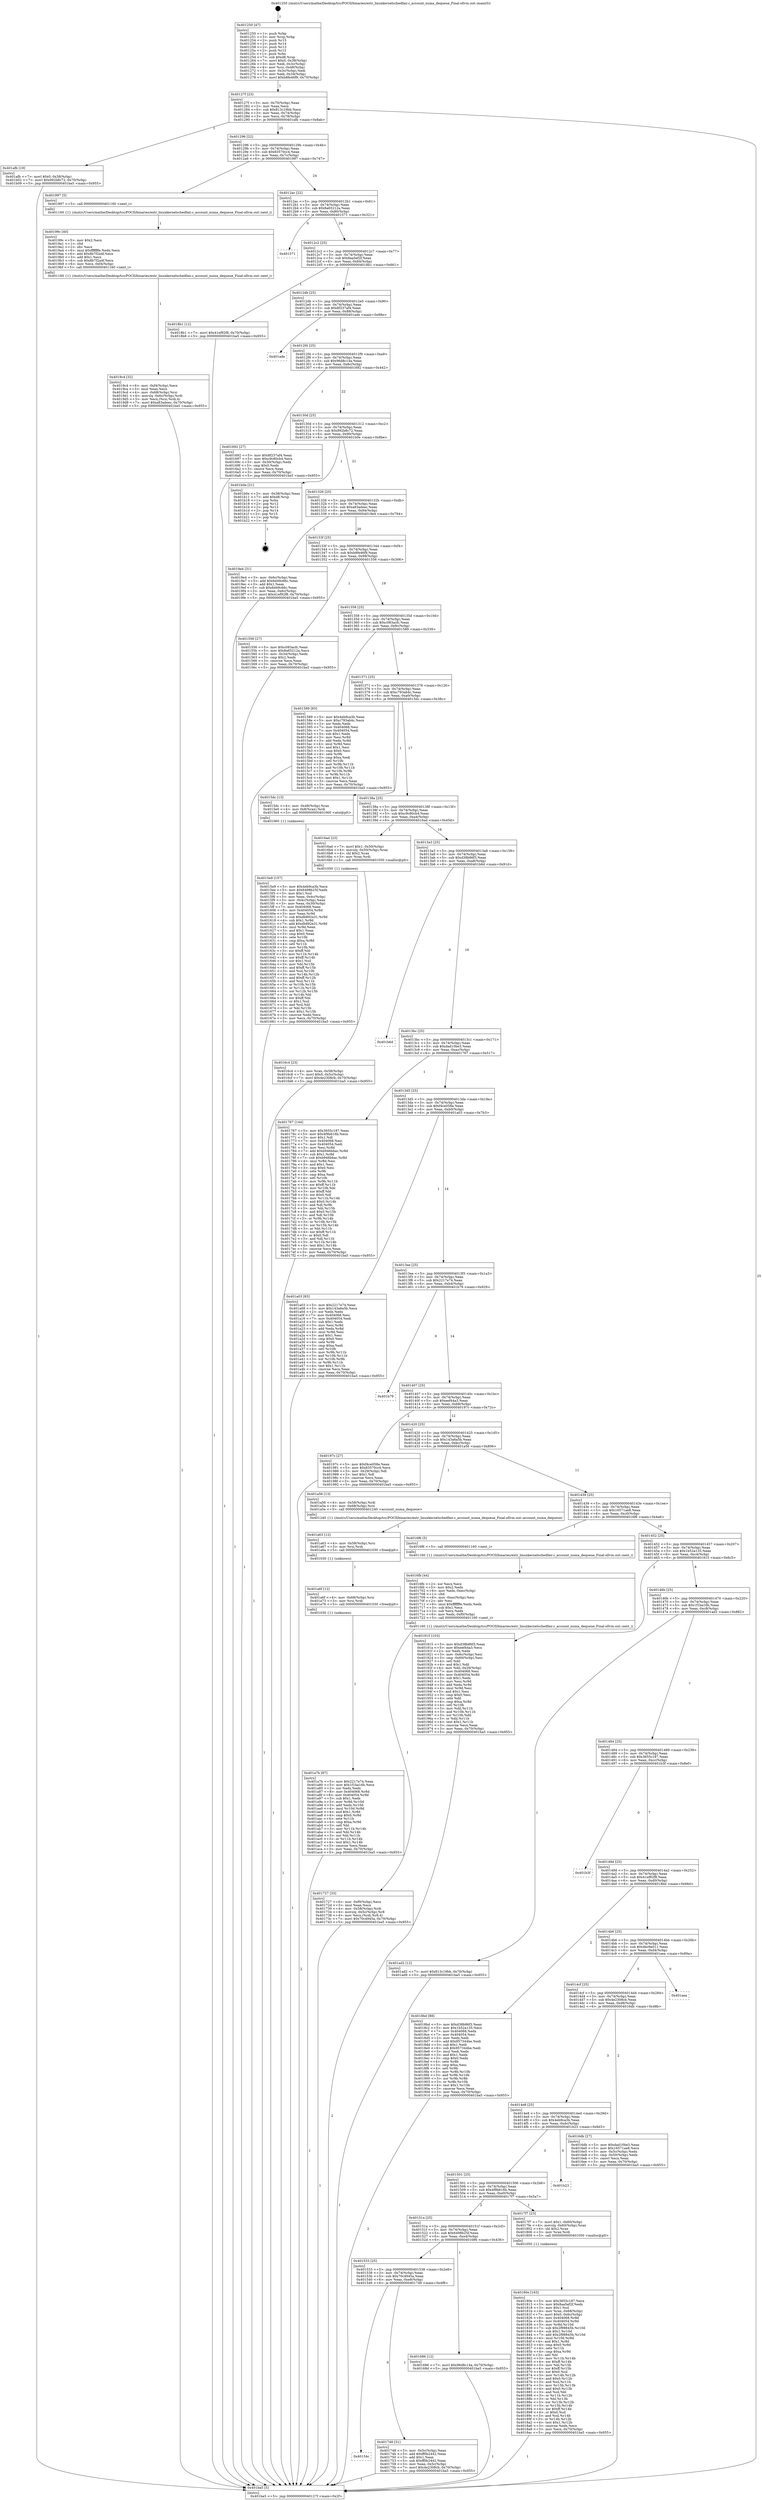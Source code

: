 digraph "0x401250" {
  label = "0x401250 (/mnt/c/Users/mathe/Desktop/tcc/POCII/binaries/extr_linuxkernelschedfair.c_account_numa_dequeue_Final-ollvm.out::main(0))"
  labelloc = "t"
  node[shape=record]

  Entry [label="",width=0.3,height=0.3,shape=circle,fillcolor=black,style=filled]
  "0x40127f" [label="{
     0x40127f [23]\l
     | [instrs]\l
     &nbsp;&nbsp;0x40127f \<+3\>: mov -0x70(%rbp),%eax\l
     &nbsp;&nbsp;0x401282 \<+2\>: mov %eax,%ecx\l
     &nbsp;&nbsp;0x401284 \<+6\>: sub $0x813c19bb,%ecx\l
     &nbsp;&nbsp;0x40128a \<+3\>: mov %eax,-0x74(%rbp)\l
     &nbsp;&nbsp;0x40128d \<+3\>: mov %ecx,-0x78(%rbp)\l
     &nbsp;&nbsp;0x401290 \<+6\>: je 0000000000401afb \<main+0x8ab\>\l
  }"]
  "0x401afb" [label="{
     0x401afb [19]\l
     | [instrs]\l
     &nbsp;&nbsp;0x401afb \<+7\>: movl $0x0,-0x38(%rbp)\l
     &nbsp;&nbsp;0x401b02 \<+7\>: movl $0x992b8c72,-0x70(%rbp)\l
     &nbsp;&nbsp;0x401b09 \<+5\>: jmp 0000000000401ba5 \<main+0x955\>\l
  }"]
  "0x401296" [label="{
     0x401296 [22]\l
     | [instrs]\l
     &nbsp;&nbsp;0x401296 \<+5\>: jmp 000000000040129b \<main+0x4b\>\l
     &nbsp;&nbsp;0x40129b \<+3\>: mov -0x74(%rbp),%eax\l
     &nbsp;&nbsp;0x40129e \<+5\>: sub $0x83570cc4,%eax\l
     &nbsp;&nbsp;0x4012a3 \<+3\>: mov %eax,-0x7c(%rbp)\l
     &nbsp;&nbsp;0x4012a6 \<+6\>: je 0000000000401997 \<main+0x747\>\l
  }"]
  Exit [label="",width=0.3,height=0.3,shape=circle,fillcolor=black,style=filled,peripheries=2]
  "0x401997" [label="{
     0x401997 [5]\l
     | [instrs]\l
     &nbsp;&nbsp;0x401997 \<+5\>: call 0000000000401160 \<next_i\>\l
     | [calls]\l
     &nbsp;&nbsp;0x401160 \{1\} (/mnt/c/Users/mathe/Desktop/tcc/POCII/binaries/extr_linuxkernelschedfair.c_account_numa_dequeue_Final-ollvm.out::next_i)\l
  }"]
  "0x4012ac" [label="{
     0x4012ac [22]\l
     | [instrs]\l
     &nbsp;&nbsp;0x4012ac \<+5\>: jmp 00000000004012b1 \<main+0x61\>\l
     &nbsp;&nbsp;0x4012b1 \<+3\>: mov -0x74(%rbp),%eax\l
     &nbsp;&nbsp;0x4012b4 \<+5\>: sub $0x8a65212a,%eax\l
     &nbsp;&nbsp;0x4012b9 \<+3\>: mov %eax,-0x80(%rbp)\l
     &nbsp;&nbsp;0x4012bc \<+6\>: je 0000000000401571 \<main+0x321\>\l
  }"]
  "0x401a7b" [label="{
     0x401a7b [87]\l
     | [instrs]\l
     &nbsp;&nbsp;0x401a7b \<+5\>: mov $0x2217e74,%eax\l
     &nbsp;&nbsp;0x401a80 \<+5\>: mov $0x1f1ba16b,%ecx\l
     &nbsp;&nbsp;0x401a85 \<+2\>: xor %edx,%edx\l
     &nbsp;&nbsp;0x401a87 \<+8\>: mov 0x404068,%r8d\l
     &nbsp;&nbsp;0x401a8f \<+8\>: mov 0x404054,%r9d\l
     &nbsp;&nbsp;0x401a97 \<+3\>: sub $0x1,%edx\l
     &nbsp;&nbsp;0x401a9a \<+3\>: mov %r8d,%r10d\l
     &nbsp;&nbsp;0x401a9d \<+3\>: add %edx,%r10d\l
     &nbsp;&nbsp;0x401aa0 \<+4\>: imul %r10d,%r8d\l
     &nbsp;&nbsp;0x401aa4 \<+4\>: and $0x1,%r8d\l
     &nbsp;&nbsp;0x401aa8 \<+4\>: cmp $0x0,%r8d\l
     &nbsp;&nbsp;0x401aac \<+4\>: sete %r11b\l
     &nbsp;&nbsp;0x401ab0 \<+4\>: cmp $0xa,%r9d\l
     &nbsp;&nbsp;0x401ab4 \<+3\>: setl %bl\l
     &nbsp;&nbsp;0x401ab7 \<+3\>: mov %r11b,%r14b\l
     &nbsp;&nbsp;0x401aba \<+3\>: and %bl,%r14b\l
     &nbsp;&nbsp;0x401abd \<+3\>: xor %bl,%r11b\l
     &nbsp;&nbsp;0x401ac0 \<+3\>: or %r11b,%r14b\l
     &nbsp;&nbsp;0x401ac3 \<+4\>: test $0x1,%r14b\l
     &nbsp;&nbsp;0x401ac7 \<+3\>: cmovne %ecx,%eax\l
     &nbsp;&nbsp;0x401aca \<+3\>: mov %eax,-0x70(%rbp)\l
     &nbsp;&nbsp;0x401acd \<+5\>: jmp 0000000000401ba5 \<main+0x955\>\l
  }"]
  "0x401571" [label="{
     0x401571\l
  }", style=dashed]
  "0x4012c2" [label="{
     0x4012c2 [25]\l
     | [instrs]\l
     &nbsp;&nbsp;0x4012c2 \<+5\>: jmp 00000000004012c7 \<main+0x77\>\l
     &nbsp;&nbsp;0x4012c7 \<+3\>: mov -0x74(%rbp),%eax\l
     &nbsp;&nbsp;0x4012ca \<+5\>: sub $0x8aa5ef2f,%eax\l
     &nbsp;&nbsp;0x4012cf \<+6\>: mov %eax,-0x84(%rbp)\l
     &nbsp;&nbsp;0x4012d5 \<+6\>: je 00000000004018b1 \<main+0x661\>\l
  }"]
  "0x401a6f" [label="{
     0x401a6f [12]\l
     | [instrs]\l
     &nbsp;&nbsp;0x401a6f \<+4\>: mov -0x68(%rbp),%rsi\l
     &nbsp;&nbsp;0x401a73 \<+3\>: mov %rsi,%rdi\l
     &nbsp;&nbsp;0x401a76 \<+5\>: call 0000000000401030 \<free@plt\>\l
     | [calls]\l
     &nbsp;&nbsp;0x401030 \{1\} (unknown)\l
  }"]
  "0x4018b1" [label="{
     0x4018b1 [12]\l
     | [instrs]\l
     &nbsp;&nbsp;0x4018b1 \<+7\>: movl $0x41ef92f8,-0x70(%rbp)\l
     &nbsp;&nbsp;0x4018b8 \<+5\>: jmp 0000000000401ba5 \<main+0x955\>\l
  }"]
  "0x4012db" [label="{
     0x4012db [25]\l
     | [instrs]\l
     &nbsp;&nbsp;0x4012db \<+5\>: jmp 00000000004012e0 \<main+0x90\>\l
     &nbsp;&nbsp;0x4012e0 \<+3\>: mov -0x74(%rbp),%eax\l
     &nbsp;&nbsp;0x4012e3 \<+5\>: sub $0x8f237af4,%eax\l
     &nbsp;&nbsp;0x4012e8 \<+6\>: mov %eax,-0x88(%rbp)\l
     &nbsp;&nbsp;0x4012ee \<+6\>: je 0000000000401ade \<main+0x88e\>\l
  }"]
  "0x401a63" [label="{
     0x401a63 [12]\l
     | [instrs]\l
     &nbsp;&nbsp;0x401a63 \<+4\>: mov -0x58(%rbp),%rsi\l
     &nbsp;&nbsp;0x401a67 \<+3\>: mov %rsi,%rdi\l
     &nbsp;&nbsp;0x401a6a \<+5\>: call 0000000000401030 \<free@plt\>\l
     | [calls]\l
     &nbsp;&nbsp;0x401030 \{1\} (unknown)\l
  }"]
  "0x401ade" [label="{
     0x401ade\l
  }", style=dashed]
  "0x4012f4" [label="{
     0x4012f4 [25]\l
     | [instrs]\l
     &nbsp;&nbsp;0x4012f4 \<+5\>: jmp 00000000004012f9 \<main+0xa9\>\l
     &nbsp;&nbsp;0x4012f9 \<+3\>: mov -0x74(%rbp),%eax\l
     &nbsp;&nbsp;0x4012fc \<+5\>: sub $0x96d8c14a,%eax\l
     &nbsp;&nbsp;0x401301 \<+6\>: mov %eax,-0x8c(%rbp)\l
     &nbsp;&nbsp;0x401307 \<+6\>: je 0000000000401692 \<main+0x442\>\l
  }"]
  "0x4019c4" [label="{
     0x4019c4 [32]\l
     | [instrs]\l
     &nbsp;&nbsp;0x4019c4 \<+6\>: mov -0xf4(%rbp),%ecx\l
     &nbsp;&nbsp;0x4019ca \<+3\>: imul %eax,%ecx\l
     &nbsp;&nbsp;0x4019cd \<+4\>: mov -0x68(%rbp),%rsi\l
     &nbsp;&nbsp;0x4019d1 \<+4\>: movslq -0x6c(%rbp),%rdi\l
     &nbsp;&nbsp;0x4019d5 \<+3\>: mov %ecx,(%rsi,%rdi,4)\l
     &nbsp;&nbsp;0x4019d8 \<+7\>: movl $0xa83adeec,-0x70(%rbp)\l
     &nbsp;&nbsp;0x4019df \<+5\>: jmp 0000000000401ba5 \<main+0x955\>\l
  }"]
  "0x401692" [label="{
     0x401692 [27]\l
     | [instrs]\l
     &nbsp;&nbsp;0x401692 \<+5\>: mov $0x8f237af4,%eax\l
     &nbsp;&nbsp;0x401697 \<+5\>: mov $0xc9c80cb4,%ecx\l
     &nbsp;&nbsp;0x40169c \<+3\>: mov -0x30(%rbp),%edx\l
     &nbsp;&nbsp;0x40169f \<+3\>: cmp $0x0,%edx\l
     &nbsp;&nbsp;0x4016a2 \<+3\>: cmove %ecx,%eax\l
     &nbsp;&nbsp;0x4016a5 \<+3\>: mov %eax,-0x70(%rbp)\l
     &nbsp;&nbsp;0x4016a8 \<+5\>: jmp 0000000000401ba5 \<main+0x955\>\l
  }"]
  "0x40130d" [label="{
     0x40130d [25]\l
     | [instrs]\l
     &nbsp;&nbsp;0x40130d \<+5\>: jmp 0000000000401312 \<main+0xc2\>\l
     &nbsp;&nbsp;0x401312 \<+3\>: mov -0x74(%rbp),%eax\l
     &nbsp;&nbsp;0x401315 \<+5\>: sub $0x992b8c72,%eax\l
     &nbsp;&nbsp;0x40131a \<+6\>: mov %eax,-0x90(%rbp)\l
     &nbsp;&nbsp;0x401320 \<+6\>: je 0000000000401b0e \<main+0x8be\>\l
  }"]
  "0x40199c" [label="{
     0x40199c [40]\l
     | [instrs]\l
     &nbsp;&nbsp;0x40199c \<+5\>: mov $0x2,%ecx\l
     &nbsp;&nbsp;0x4019a1 \<+1\>: cltd\l
     &nbsp;&nbsp;0x4019a2 \<+2\>: idiv %ecx\l
     &nbsp;&nbsp;0x4019a4 \<+6\>: imul $0xfffffffe,%edx,%ecx\l
     &nbsp;&nbsp;0x4019aa \<+6\>: add $0x8b7f2a4f,%ecx\l
     &nbsp;&nbsp;0x4019b0 \<+3\>: add $0x1,%ecx\l
     &nbsp;&nbsp;0x4019b3 \<+6\>: sub $0x8b7f2a4f,%ecx\l
     &nbsp;&nbsp;0x4019b9 \<+6\>: mov %ecx,-0xf4(%rbp)\l
     &nbsp;&nbsp;0x4019bf \<+5\>: call 0000000000401160 \<next_i\>\l
     | [calls]\l
     &nbsp;&nbsp;0x401160 \{1\} (/mnt/c/Users/mathe/Desktop/tcc/POCII/binaries/extr_linuxkernelschedfair.c_account_numa_dequeue_Final-ollvm.out::next_i)\l
  }"]
  "0x401b0e" [label="{
     0x401b0e [21]\l
     | [instrs]\l
     &nbsp;&nbsp;0x401b0e \<+3\>: mov -0x38(%rbp),%eax\l
     &nbsp;&nbsp;0x401b11 \<+7\>: add $0xd8,%rsp\l
     &nbsp;&nbsp;0x401b18 \<+1\>: pop %rbx\l
     &nbsp;&nbsp;0x401b19 \<+2\>: pop %r12\l
     &nbsp;&nbsp;0x401b1b \<+2\>: pop %r13\l
     &nbsp;&nbsp;0x401b1d \<+2\>: pop %r14\l
     &nbsp;&nbsp;0x401b1f \<+2\>: pop %r15\l
     &nbsp;&nbsp;0x401b21 \<+1\>: pop %rbp\l
     &nbsp;&nbsp;0x401b22 \<+1\>: ret\l
  }"]
  "0x401326" [label="{
     0x401326 [25]\l
     | [instrs]\l
     &nbsp;&nbsp;0x401326 \<+5\>: jmp 000000000040132b \<main+0xdb\>\l
     &nbsp;&nbsp;0x40132b \<+3\>: mov -0x74(%rbp),%eax\l
     &nbsp;&nbsp;0x40132e \<+5\>: sub $0xa83adeec,%eax\l
     &nbsp;&nbsp;0x401333 \<+6\>: mov %eax,-0x94(%rbp)\l
     &nbsp;&nbsp;0x401339 \<+6\>: je 00000000004019e4 \<main+0x794\>\l
  }"]
  "0x40180e" [label="{
     0x40180e [163]\l
     | [instrs]\l
     &nbsp;&nbsp;0x40180e \<+5\>: mov $0x3655c187,%ecx\l
     &nbsp;&nbsp;0x401813 \<+5\>: mov $0x8aa5ef2f,%edx\l
     &nbsp;&nbsp;0x401818 \<+3\>: mov $0x1,%sil\l
     &nbsp;&nbsp;0x40181b \<+4\>: mov %rax,-0x68(%rbp)\l
     &nbsp;&nbsp;0x40181f \<+7\>: movl $0x0,-0x6c(%rbp)\l
     &nbsp;&nbsp;0x401826 \<+8\>: mov 0x404068,%r8d\l
     &nbsp;&nbsp;0x40182e \<+8\>: mov 0x404054,%r9d\l
     &nbsp;&nbsp;0x401836 \<+3\>: mov %r8d,%r10d\l
     &nbsp;&nbsp;0x401839 \<+7\>: sub $0x2f98845b,%r10d\l
     &nbsp;&nbsp;0x401840 \<+4\>: sub $0x1,%r10d\l
     &nbsp;&nbsp;0x401844 \<+7\>: add $0x2f98845b,%r10d\l
     &nbsp;&nbsp;0x40184b \<+4\>: imul %r10d,%r8d\l
     &nbsp;&nbsp;0x40184f \<+4\>: and $0x1,%r8d\l
     &nbsp;&nbsp;0x401853 \<+4\>: cmp $0x0,%r8d\l
     &nbsp;&nbsp;0x401857 \<+4\>: sete %r11b\l
     &nbsp;&nbsp;0x40185b \<+4\>: cmp $0xa,%r9d\l
     &nbsp;&nbsp;0x40185f \<+3\>: setl %bl\l
     &nbsp;&nbsp;0x401862 \<+3\>: mov %r11b,%r14b\l
     &nbsp;&nbsp;0x401865 \<+4\>: xor $0xff,%r14b\l
     &nbsp;&nbsp;0x401869 \<+3\>: mov %bl,%r15b\l
     &nbsp;&nbsp;0x40186c \<+4\>: xor $0xff,%r15b\l
     &nbsp;&nbsp;0x401870 \<+4\>: xor $0x0,%sil\l
     &nbsp;&nbsp;0x401874 \<+3\>: mov %r14b,%r12b\l
     &nbsp;&nbsp;0x401877 \<+4\>: and $0x0,%r12b\l
     &nbsp;&nbsp;0x40187b \<+3\>: and %sil,%r11b\l
     &nbsp;&nbsp;0x40187e \<+3\>: mov %r15b,%r13b\l
     &nbsp;&nbsp;0x401881 \<+4\>: and $0x0,%r13b\l
     &nbsp;&nbsp;0x401885 \<+3\>: and %sil,%bl\l
     &nbsp;&nbsp;0x401888 \<+3\>: or %r11b,%r12b\l
     &nbsp;&nbsp;0x40188b \<+3\>: or %bl,%r13b\l
     &nbsp;&nbsp;0x40188e \<+3\>: xor %r13b,%r12b\l
     &nbsp;&nbsp;0x401891 \<+3\>: or %r15b,%r14b\l
     &nbsp;&nbsp;0x401894 \<+4\>: xor $0xff,%r14b\l
     &nbsp;&nbsp;0x401898 \<+4\>: or $0x0,%sil\l
     &nbsp;&nbsp;0x40189c \<+3\>: and %sil,%r14b\l
     &nbsp;&nbsp;0x40189f \<+3\>: or %r14b,%r12b\l
     &nbsp;&nbsp;0x4018a2 \<+4\>: test $0x1,%r12b\l
     &nbsp;&nbsp;0x4018a6 \<+3\>: cmovne %edx,%ecx\l
     &nbsp;&nbsp;0x4018a9 \<+3\>: mov %ecx,-0x70(%rbp)\l
     &nbsp;&nbsp;0x4018ac \<+5\>: jmp 0000000000401ba5 \<main+0x955\>\l
  }"]
  "0x4019e4" [label="{
     0x4019e4 [31]\l
     | [instrs]\l
     &nbsp;&nbsp;0x4019e4 \<+3\>: mov -0x6c(%rbp),%eax\l
     &nbsp;&nbsp;0x4019e7 \<+5\>: add $0x6d49c66c,%eax\l
     &nbsp;&nbsp;0x4019ec \<+3\>: add $0x1,%eax\l
     &nbsp;&nbsp;0x4019ef \<+5\>: sub $0x6d49c66c,%eax\l
     &nbsp;&nbsp;0x4019f4 \<+3\>: mov %eax,-0x6c(%rbp)\l
     &nbsp;&nbsp;0x4019f7 \<+7\>: movl $0x41ef92f8,-0x70(%rbp)\l
     &nbsp;&nbsp;0x4019fe \<+5\>: jmp 0000000000401ba5 \<main+0x955\>\l
  }"]
  "0x40133f" [label="{
     0x40133f [25]\l
     | [instrs]\l
     &nbsp;&nbsp;0x40133f \<+5\>: jmp 0000000000401344 \<main+0xf4\>\l
     &nbsp;&nbsp;0x401344 \<+3\>: mov -0x74(%rbp),%eax\l
     &nbsp;&nbsp;0x401347 \<+5\>: sub $0xb8fe46f9,%eax\l
     &nbsp;&nbsp;0x40134c \<+6\>: mov %eax,-0x98(%rbp)\l
     &nbsp;&nbsp;0x401352 \<+6\>: je 0000000000401556 \<main+0x306\>\l
  }"]
  "0x40154c" [label="{
     0x40154c\l
  }", style=dashed]
  "0x401556" [label="{
     0x401556 [27]\l
     | [instrs]\l
     &nbsp;&nbsp;0x401556 \<+5\>: mov $0xc083acfc,%eax\l
     &nbsp;&nbsp;0x40155b \<+5\>: mov $0x8a65212a,%ecx\l
     &nbsp;&nbsp;0x401560 \<+3\>: mov -0x34(%rbp),%edx\l
     &nbsp;&nbsp;0x401563 \<+3\>: cmp $0x2,%edx\l
     &nbsp;&nbsp;0x401566 \<+3\>: cmovne %ecx,%eax\l
     &nbsp;&nbsp;0x401569 \<+3\>: mov %eax,-0x70(%rbp)\l
     &nbsp;&nbsp;0x40156c \<+5\>: jmp 0000000000401ba5 \<main+0x955\>\l
  }"]
  "0x401358" [label="{
     0x401358 [25]\l
     | [instrs]\l
     &nbsp;&nbsp;0x401358 \<+5\>: jmp 000000000040135d \<main+0x10d\>\l
     &nbsp;&nbsp;0x40135d \<+3\>: mov -0x74(%rbp),%eax\l
     &nbsp;&nbsp;0x401360 \<+5\>: sub $0xc083acfc,%eax\l
     &nbsp;&nbsp;0x401365 \<+6\>: mov %eax,-0x9c(%rbp)\l
     &nbsp;&nbsp;0x40136b \<+6\>: je 0000000000401589 \<main+0x339\>\l
  }"]
  "0x401ba5" [label="{
     0x401ba5 [5]\l
     | [instrs]\l
     &nbsp;&nbsp;0x401ba5 \<+5\>: jmp 000000000040127f \<main+0x2f\>\l
  }"]
  "0x401250" [label="{
     0x401250 [47]\l
     | [instrs]\l
     &nbsp;&nbsp;0x401250 \<+1\>: push %rbp\l
     &nbsp;&nbsp;0x401251 \<+3\>: mov %rsp,%rbp\l
     &nbsp;&nbsp;0x401254 \<+2\>: push %r15\l
     &nbsp;&nbsp;0x401256 \<+2\>: push %r14\l
     &nbsp;&nbsp;0x401258 \<+2\>: push %r13\l
     &nbsp;&nbsp;0x40125a \<+2\>: push %r12\l
     &nbsp;&nbsp;0x40125c \<+1\>: push %rbx\l
     &nbsp;&nbsp;0x40125d \<+7\>: sub $0xd8,%rsp\l
     &nbsp;&nbsp;0x401264 \<+7\>: movl $0x0,-0x38(%rbp)\l
     &nbsp;&nbsp;0x40126b \<+3\>: mov %edi,-0x3c(%rbp)\l
     &nbsp;&nbsp;0x40126e \<+4\>: mov %rsi,-0x48(%rbp)\l
     &nbsp;&nbsp;0x401272 \<+3\>: mov -0x3c(%rbp),%edi\l
     &nbsp;&nbsp;0x401275 \<+3\>: mov %edi,-0x34(%rbp)\l
     &nbsp;&nbsp;0x401278 \<+7\>: movl $0xb8fe46f9,-0x70(%rbp)\l
  }"]
  "0x401748" [label="{
     0x401748 [31]\l
     | [instrs]\l
     &nbsp;&nbsp;0x401748 \<+3\>: mov -0x5c(%rbp),%eax\l
     &nbsp;&nbsp;0x40174b \<+5\>: add $0xff0b2442,%eax\l
     &nbsp;&nbsp;0x401750 \<+3\>: add $0x1,%eax\l
     &nbsp;&nbsp;0x401753 \<+5\>: sub $0xff0b2442,%eax\l
     &nbsp;&nbsp;0x401758 \<+3\>: mov %eax,-0x5c(%rbp)\l
     &nbsp;&nbsp;0x40175b \<+7\>: movl $0x4e2308cb,-0x70(%rbp)\l
     &nbsp;&nbsp;0x401762 \<+5\>: jmp 0000000000401ba5 \<main+0x955\>\l
  }"]
  "0x401589" [label="{
     0x401589 [83]\l
     | [instrs]\l
     &nbsp;&nbsp;0x401589 \<+5\>: mov $0x4eb9ca3b,%eax\l
     &nbsp;&nbsp;0x40158e \<+5\>: mov $0xc793ab4c,%ecx\l
     &nbsp;&nbsp;0x401593 \<+2\>: xor %edx,%edx\l
     &nbsp;&nbsp;0x401595 \<+7\>: mov 0x404068,%esi\l
     &nbsp;&nbsp;0x40159c \<+7\>: mov 0x404054,%edi\l
     &nbsp;&nbsp;0x4015a3 \<+3\>: sub $0x1,%edx\l
     &nbsp;&nbsp;0x4015a6 \<+3\>: mov %esi,%r8d\l
     &nbsp;&nbsp;0x4015a9 \<+3\>: add %edx,%r8d\l
     &nbsp;&nbsp;0x4015ac \<+4\>: imul %r8d,%esi\l
     &nbsp;&nbsp;0x4015b0 \<+3\>: and $0x1,%esi\l
     &nbsp;&nbsp;0x4015b3 \<+3\>: cmp $0x0,%esi\l
     &nbsp;&nbsp;0x4015b6 \<+4\>: sete %r9b\l
     &nbsp;&nbsp;0x4015ba \<+3\>: cmp $0xa,%edi\l
     &nbsp;&nbsp;0x4015bd \<+4\>: setl %r10b\l
     &nbsp;&nbsp;0x4015c1 \<+3\>: mov %r9b,%r11b\l
     &nbsp;&nbsp;0x4015c4 \<+3\>: and %r10b,%r11b\l
     &nbsp;&nbsp;0x4015c7 \<+3\>: xor %r10b,%r9b\l
     &nbsp;&nbsp;0x4015ca \<+3\>: or %r9b,%r11b\l
     &nbsp;&nbsp;0x4015cd \<+4\>: test $0x1,%r11b\l
     &nbsp;&nbsp;0x4015d1 \<+3\>: cmovne %ecx,%eax\l
     &nbsp;&nbsp;0x4015d4 \<+3\>: mov %eax,-0x70(%rbp)\l
     &nbsp;&nbsp;0x4015d7 \<+5\>: jmp 0000000000401ba5 \<main+0x955\>\l
  }"]
  "0x401371" [label="{
     0x401371 [25]\l
     | [instrs]\l
     &nbsp;&nbsp;0x401371 \<+5\>: jmp 0000000000401376 \<main+0x126\>\l
     &nbsp;&nbsp;0x401376 \<+3\>: mov -0x74(%rbp),%eax\l
     &nbsp;&nbsp;0x401379 \<+5\>: sub $0xc793ab4c,%eax\l
     &nbsp;&nbsp;0x40137e \<+6\>: mov %eax,-0xa0(%rbp)\l
     &nbsp;&nbsp;0x401384 \<+6\>: je 00000000004015dc \<main+0x38c\>\l
  }"]
  "0x401727" [label="{
     0x401727 [33]\l
     | [instrs]\l
     &nbsp;&nbsp;0x401727 \<+6\>: mov -0xf0(%rbp),%ecx\l
     &nbsp;&nbsp;0x40172d \<+3\>: imul %eax,%ecx\l
     &nbsp;&nbsp;0x401730 \<+4\>: mov -0x58(%rbp),%rdi\l
     &nbsp;&nbsp;0x401734 \<+4\>: movslq -0x5c(%rbp),%r8\l
     &nbsp;&nbsp;0x401738 \<+4\>: mov %ecx,(%rdi,%r8,4)\l
     &nbsp;&nbsp;0x40173c \<+7\>: movl $0x70c4945a,-0x70(%rbp)\l
     &nbsp;&nbsp;0x401743 \<+5\>: jmp 0000000000401ba5 \<main+0x955\>\l
  }"]
  "0x4015dc" [label="{
     0x4015dc [13]\l
     | [instrs]\l
     &nbsp;&nbsp;0x4015dc \<+4\>: mov -0x48(%rbp),%rax\l
     &nbsp;&nbsp;0x4015e0 \<+4\>: mov 0x8(%rax),%rdi\l
     &nbsp;&nbsp;0x4015e4 \<+5\>: call 0000000000401060 \<atoi@plt\>\l
     | [calls]\l
     &nbsp;&nbsp;0x401060 \{1\} (unknown)\l
  }"]
  "0x40138a" [label="{
     0x40138a [25]\l
     | [instrs]\l
     &nbsp;&nbsp;0x40138a \<+5\>: jmp 000000000040138f \<main+0x13f\>\l
     &nbsp;&nbsp;0x40138f \<+3\>: mov -0x74(%rbp),%eax\l
     &nbsp;&nbsp;0x401392 \<+5\>: sub $0xc9c80cb4,%eax\l
     &nbsp;&nbsp;0x401397 \<+6\>: mov %eax,-0xa4(%rbp)\l
     &nbsp;&nbsp;0x40139d \<+6\>: je 00000000004016ad \<main+0x45d\>\l
  }"]
  "0x4015e9" [label="{
     0x4015e9 [157]\l
     | [instrs]\l
     &nbsp;&nbsp;0x4015e9 \<+5\>: mov $0x4eb9ca3b,%ecx\l
     &nbsp;&nbsp;0x4015ee \<+5\>: mov $0x6498b25f,%edx\l
     &nbsp;&nbsp;0x4015f3 \<+3\>: mov $0x1,%sil\l
     &nbsp;&nbsp;0x4015f6 \<+3\>: mov %eax,-0x4c(%rbp)\l
     &nbsp;&nbsp;0x4015f9 \<+3\>: mov -0x4c(%rbp),%eax\l
     &nbsp;&nbsp;0x4015fc \<+3\>: mov %eax,-0x30(%rbp)\l
     &nbsp;&nbsp;0x4015ff \<+7\>: mov 0x404068,%eax\l
     &nbsp;&nbsp;0x401606 \<+8\>: mov 0x404054,%r8d\l
     &nbsp;&nbsp;0x40160e \<+3\>: mov %eax,%r9d\l
     &nbsp;&nbsp;0x401611 \<+7\>: sub $0xdb892e31,%r9d\l
     &nbsp;&nbsp;0x401618 \<+4\>: sub $0x1,%r9d\l
     &nbsp;&nbsp;0x40161c \<+7\>: add $0xdb892e31,%r9d\l
     &nbsp;&nbsp;0x401623 \<+4\>: imul %r9d,%eax\l
     &nbsp;&nbsp;0x401627 \<+3\>: and $0x1,%eax\l
     &nbsp;&nbsp;0x40162a \<+3\>: cmp $0x0,%eax\l
     &nbsp;&nbsp;0x40162d \<+4\>: sete %r10b\l
     &nbsp;&nbsp;0x401631 \<+4\>: cmp $0xa,%r8d\l
     &nbsp;&nbsp;0x401635 \<+4\>: setl %r11b\l
     &nbsp;&nbsp;0x401639 \<+3\>: mov %r10b,%bl\l
     &nbsp;&nbsp;0x40163c \<+3\>: xor $0xff,%bl\l
     &nbsp;&nbsp;0x40163f \<+3\>: mov %r11b,%r14b\l
     &nbsp;&nbsp;0x401642 \<+4\>: xor $0xff,%r14b\l
     &nbsp;&nbsp;0x401646 \<+4\>: xor $0x1,%sil\l
     &nbsp;&nbsp;0x40164a \<+3\>: mov %bl,%r15b\l
     &nbsp;&nbsp;0x40164d \<+4\>: and $0xff,%r15b\l
     &nbsp;&nbsp;0x401651 \<+3\>: and %sil,%r10b\l
     &nbsp;&nbsp;0x401654 \<+3\>: mov %r14b,%r12b\l
     &nbsp;&nbsp;0x401657 \<+4\>: and $0xff,%r12b\l
     &nbsp;&nbsp;0x40165b \<+3\>: and %sil,%r11b\l
     &nbsp;&nbsp;0x40165e \<+3\>: or %r10b,%r15b\l
     &nbsp;&nbsp;0x401661 \<+3\>: or %r11b,%r12b\l
     &nbsp;&nbsp;0x401664 \<+3\>: xor %r12b,%r15b\l
     &nbsp;&nbsp;0x401667 \<+3\>: or %r14b,%bl\l
     &nbsp;&nbsp;0x40166a \<+3\>: xor $0xff,%bl\l
     &nbsp;&nbsp;0x40166d \<+4\>: or $0x1,%sil\l
     &nbsp;&nbsp;0x401671 \<+3\>: and %sil,%bl\l
     &nbsp;&nbsp;0x401674 \<+3\>: or %bl,%r15b\l
     &nbsp;&nbsp;0x401677 \<+4\>: test $0x1,%r15b\l
     &nbsp;&nbsp;0x40167b \<+3\>: cmovne %edx,%ecx\l
     &nbsp;&nbsp;0x40167e \<+3\>: mov %ecx,-0x70(%rbp)\l
     &nbsp;&nbsp;0x401681 \<+5\>: jmp 0000000000401ba5 \<main+0x955\>\l
  }"]
  "0x4016fb" [label="{
     0x4016fb [44]\l
     | [instrs]\l
     &nbsp;&nbsp;0x4016fb \<+2\>: xor %ecx,%ecx\l
     &nbsp;&nbsp;0x4016fd \<+5\>: mov $0x2,%edx\l
     &nbsp;&nbsp;0x401702 \<+6\>: mov %edx,-0xec(%rbp)\l
     &nbsp;&nbsp;0x401708 \<+1\>: cltd\l
     &nbsp;&nbsp;0x401709 \<+6\>: mov -0xec(%rbp),%esi\l
     &nbsp;&nbsp;0x40170f \<+2\>: idiv %esi\l
     &nbsp;&nbsp;0x401711 \<+6\>: imul $0xfffffffe,%edx,%edx\l
     &nbsp;&nbsp;0x401717 \<+3\>: sub $0x1,%ecx\l
     &nbsp;&nbsp;0x40171a \<+2\>: sub %ecx,%edx\l
     &nbsp;&nbsp;0x40171c \<+6\>: mov %edx,-0xf0(%rbp)\l
     &nbsp;&nbsp;0x401722 \<+5\>: call 0000000000401160 \<next_i\>\l
     | [calls]\l
     &nbsp;&nbsp;0x401160 \{1\} (/mnt/c/Users/mathe/Desktop/tcc/POCII/binaries/extr_linuxkernelschedfair.c_account_numa_dequeue_Final-ollvm.out::next_i)\l
  }"]
  "0x4016ad" [label="{
     0x4016ad [23]\l
     | [instrs]\l
     &nbsp;&nbsp;0x4016ad \<+7\>: movl $0x1,-0x50(%rbp)\l
     &nbsp;&nbsp;0x4016b4 \<+4\>: movslq -0x50(%rbp),%rax\l
     &nbsp;&nbsp;0x4016b8 \<+4\>: shl $0x2,%rax\l
     &nbsp;&nbsp;0x4016bc \<+3\>: mov %rax,%rdi\l
     &nbsp;&nbsp;0x4016bf \<+5\>: call 0000000000401050 \<malloc@plt\>\l
     | [calls]\l
     &nbsp;&nbsp;0x401050 \{1\} (unknown)\l
  }"]
  "0x4013a3" [label="{
     0x4013a3 [25]\l
     | [instrs]\l
     &nbsp;&nbsp;0x4013a3 \<+5\>: jmp 00000000004013a8 \<main+0x158\>\l
     &nbsp;&nbsp;0x4013a8 \<+3\>: mov -0x74(%rbp),%eax\l
     &nbsp;&nbsp;0x4013ab \<+5\>: sub $0xd38b86f3,%eax\l
     &nbsp;&nbsp;0x4013b0 \<+6\>: mov %eax,-0xa8(%rbp)\l
     &nbsp;&nbsp;0x4013b6 \<+6\>: je 0000000000401b6d \<main+0x91d\>\l
  }"]
  "0x4016c4" [label="{
     0x4016c4 [23]\l
     | [instrs]\l
     &nbsp;&nbsp;0x4016c4 \<+4\>: mov %rax,-0x58(%rbp)\l
     &nbsp;&nbsp;0x4016c8 \<+7\>: movl $0x0,-0x5c(%rbp)\l
     &nbsp;&nbsp;0x4016cf \<+7\>: movl $0x4e2308cb,-0x70(%rbp)\l
     &nbsp;&nbsp;0x4016d6 \<+5\>: jmp 0000000000401ba5 \<main+0x955\>\l
  }"]
  "0x401b6d" [label="{
     0x401b6d\l
  }", style=dashed]
  "0x4013bc" [label="{
     0x4013bc [25]\l
     | [instrs]\l
     &nbsp;&nbsp;0x4013bc \<+5\>: jmp 00000000004013c1 \<main+0x171\>\l
     &nbsp;&nbsp;0x4013c1 \<+3\>: mov -0x74(%rbp),%eax\l
     &nbsp;&nbsp;0x4013c4 \<+5\>: sub $0xdad10be3,%eax\l
     &nbsp;&nbsp;0x4013c9 \<+6\>: mov %eax,-0xac(%rbp)\l
     &nbsp;&nbsp;0x4013cf \<+6\>: je 0000000000401767 \<main+0x517\>\l
  }"]
  "0x401533" [label="{
     0x401533 [25]\l
     | [instrs]\l
     &nbsp;&nbsp;0x401533 \<+5\>: jmp 0000000000401538 \<main+0x2e8\>\l
     &nbsp;&nbsp;0x401538 \<+3\>: mov -0x74(%rbp),%eax\l
     &nbsp;&nbsp;0x40153b \<+5\>: sub $0x70c4945a,%eax\l
     &nbsp;&nbsp;0x401540 \<+6\>: mov %eax,-0xe8(%rbp)\l
     &nbsp;&nbsp;0x401546 \<+6\>: je 0000000000401748 \<main+0x4f8\>\l
  }"]
  "0x401767" [label="{
     0x401767 [144]\l
     | [instrs]\l
     &nbsp;&nbsp;0x401767 \<+5\>: mov $0x3655c187,%eax\l
     &nbsp;&nbsp;0x40176c \<+5\>: mov $0x4f9b616b,%ecx\l
     &nbsp;&nbsp;0x401771 \<+2\>: mov $0x1,%dl\l
     &nbsp;&nbsp;0x401773 \<+7\>: mov 0x404068,%esi\l
     &nbsp;&nbsp;0x40177a \<+7\>: mov 0x404054,%edi\l
     &nbsp;&nbsp;0x401781 \<+3\>: mov %esi,%r8d\l
     &nbsp;&nbsp;0x401784 \<+7\>: add $0xb946bbac,%r8d\l
     &nbsp;&nbsp;0x40178b \<+4\>: sub $0x1,%r8d\l
     &nbsp;&nbsp;0x40178f \<+7\>: sub $0xb946bbac,%r8d\l
     &nbsp;&nbsp;0x401796 \<+4\>: imul %r8d,%esi\l
     &nbsp;&nbsp;0x40179a \<+3\>: and $0x1,%esi\l
     &nbsp;&nbsp;0x40179d \<+3\>: cmp $0x0,%esi\l
     &nbsp;&nbsp;0x4017a0 \<+4\>: sete %r9b\l
     &nbsp;&nbsp;0x4017a4 \<+3\>: cmp $0xa,%edi\l
     &nbsp;&nbsp;0x4017a7 \<+4\>: setl %r10b\l
     &nbsp;&nbsp;0x4017ab \<+3\>: mov %r9b,%r11b\l
     &nbsp;&nbsp;0x4017ae \<+4\>: xor $0xff,%r11b\l
     &nbsp;&nbsp;0x4017b2 \<+3\>: mov %r10b,%bl\l
     &nbsp;&nbsp;0x4017b5 \<+3\>: xor $0xff,%bl\l
     &nbsp;&nbsp;0x4017b8 \<+3\>: xor $0x0,%dl\l
     &nbsp;&nbsp;0x4017bb \<+3\>: mov %r11b,%r14b\l
     &nbsp;&nbsp;0x4017be \<+4\>: and $0x0,%r14b\l
     &nbsp;&nbsp;0x4017c2 \<+3\>: and %dl,%r9b\l
     &nbsp;&nbsp;0x4017c5 \<+3\>: mov %bl,%r15b\l
     &nbsp;&nbsp;0x4017c8 \<+4\>: and $0x0,%r15b\l
     &nbsp;&nbsp;0x4017cc \<+3\>: and %dl,%r10b\l
     &nbsp;&nbsp;0x4017cf \<+3\>: or %r9b,%r14b\l
     &nbsp;&nbsp;0x4017d2 \<+3\>: or %r10b,%r15b\l
     &nbsp;&nbsp;0x4017d5 \<+3\>: xor %r15b,%r14b\l
     &nbsp;&nbsp;0x4017d8 \<+3\>: or %bl,%r11b\l
     &nbsp;&nbsp;0x4017db \<+4\>: xor $0xff,%r11b\l
     &nbsp;&nbsp;0x4017df \<+3\>: or $0x0,%dl\l
     &nbsp;&nbsp;0x4017e2 \<+3\>: and %dl,%r11b\l
     &nbsp;&nbsp;0x4017e5 \<+3\>: or %r11b,%r14b\l
     &nbsp;&nbsp;0x4017e8 \<+4\>: test $0x1,%r14b\l
     &nbsp;&nbsp;0x4017ec \<+3\>: cmovne %ecx,%eax\l
     &nbsp;&nbsp;0x4017ef \<+3\>: mov %eax,-0x70(%rbp)\l
     &nbsp;&nbsp;0x4017f2 \<+5\>: jmp 0000000000401ba5 \<main+0x955\>\l
  }"]
  "0x4013d5" [label="{
     0x4013d5 [25]\l
     | [instrs]\l
     &nbsp;&nbsp;0x4013d5 \<+5\>: jmp 00000000004013da \<main+0x18a\>\l
     &nbsp;&nbsp;0x4013da \<+3\>: mov -0x74(%rbp),%eax\l
     &nbsp;&nbsp;0x4013dd \<+5\>: sub $0xf4ce058e,%eax\l
     &nbsp;&nbsp;0x4013e2 \<+6\>: mov %eax,-0xb0(%rbp)\l
     &nbsp;&nbsp;0x4013e8 \<+6\>: je 0000000000401a03 \<main+0x7b3\>\l
  }"]
  "0x401686" [label="{
     0x401686 [12]\l
     | [instrs]\l
     &nbsp;&nbsp;0x401686 \<+7\>: movl $0x96d8c14a,-0x70(%rbp)\l
     &nbsp;&nbsp;0x40168d \<+5\>: jmp 0000000000401ba5 \<main+0x955\>\l
  }"]
  "0x401a03" [label="{
     0x401a03 [83]\l
     | [instrs]\l
     &nbsp;&nbsp;0x401a03 \<+5\>: mov $0x2217e74,%eax\l
     &nbsp;&nbsp;0x401a08 \<+5\>: mov $0x143a6a5b,%ecx\l
     &nbsp;&nbsp;0x401a0d \<+2\>: xor %edx,%edx\l
     &nbsp;&nbsp;0x401a0f \<+7\>: mov 0x404068,%esi\l
     &nbsp;&nbsp;0x401a16 \<+7\>: mov 0x404054,%edi\l
     &nbsp;&nbsp;0x401a1d \<+3\>: sub $0x1,%edx\l
     &nbsp;&nbsp;0x401a20 \<+3\>: mov %esi,%r8d\l
     &nbsp;&nbsp;0x401a23 \<+3\>: add %edx,%r8d\l
     &nbsp;&nbsp;0x401a26 \<+4\>: imul %r8d,%esi\l
     &nbsp;&nbsp;0x401a2a \<+3\>: and $0x1,%esi\l
     &nbsp;&nbsp;0x401a2d \<+3\>: cmp $0x0,%esi\l
     &nbsp;&nbsp;0x401a30 \<+4\>: sete %r9b\l
     &nbsp;&nbsp;0x401a34 \<+3\>: cmp $0xa,%edi\l
     &nbsp;&nbsp;0x401a37 \<+4\>: setl %r10b\l
     &nbsp;&nbsp;0x401a3b \<+3\>: mov %r9b,%r11b\l
     &nbsp;&nbsp;0x401a3e \<+3\>: and %r10b,%r11b\l
     &nbsp;&nbsp;0x401a41 \<+3\>: xor %r10b,%r9b\l
     &nbsp;&nbsp;0x401a44 \<+3\>: or %r9b,%r11b\l
     &nbsp;&nbsp;0x401a47 \<+4\>: test $0x1,%r11b\l
     &nbsp;&nbsp;0x401a4b \<+3\>: cmovne %ecx,%eax\l
     &nbsp;&nbsp;0x401a4e \<+3\>: mov %eax,-0x70(%rbp)\l
     &nbsp;&nbsp;0x401a51 \<+5\>: jmp 0000000000401ba5 \<main+0x955\>\l
  }"]
  "0x4013ee" [label="{
     0x4013ee [25]\l
     | [instrs]\l
     &nbsp;&nbsp;0x4013ee \<+5\>: jmp 00000000004013f3 \<main+0x1a3\>\l
     &nbsp;&nbsp;0x4013f3 \<+3\>: mov -0x74(%rbp),%eax\l
     &nbsp;&nbsp;0x4013f6 \<+5\>: sub $0x2217e74,%eax\l
     &nbsp;&nbsp;0x4013fb \<+6\>: mov %eax,-0xb4(%rbp)\l
     &nbsp;&nbsp;0x401401 \<+6\>: je 0000000000401b79 \<main+0x929\>\l
  }"]
  "0x40151a" [label="{
     0x40151a [25]\l
     | [instrs]\l
     &nbsp;&nbsp;0x40151a \<+5\>: jmp 000000000040151f \<main+0x2cf\>\l
     &nbsp;&nbsp;0x40151f \<+3\>: mov -0x74(%rbp),%eax\l
     &nbsp;&nbsp;0x401522 \<+5\>: sub $0x6498b25f,%eax\l
     &nbsp;&nbsp;0x401527 \<+6\>: mov %eax,-0xe4(%rbp)\l
     &nbsp;&nbsp;0x40152d \<+6\>: je 0000000000401686 \<main+0x436\>\l
  }"]
  "0x401b79" [label="{
     0x401b79\l
  }", style=dashed]
  "0x401407" [label="{
     0x401407 [25]\l
     | [instrs]\l
     &nbsp;&nbsp;0x401407 \<+5\>: jmp 000000000040140c \<main+0x1bc\>\l
     &nbsp;&nbsp;0x40140c \<+3\>: mov -0x74(%rbp),%eax\l
     &nbsp;&nbsp;0x40140f \<+5\>: sub $0xeef44a3,%eax\l
     &nbsp;&nbsp;0x401414 \<+6\>: mov %eax,-0xb8(%rbp)\l
     &nbsp;&nbsp;0x40141a \<+6\>: je 000000000040197c \<main+0x72c\>\l
  }"]
  "0x4017f7" [label="{
     0x4017f7 [23]\l
     | [instrs]\l
     &nbsp;&nbsp;0x4017f7 \<+7\>: movl $0x1,-0x60(%rbp)\l
     &nbsp;&nbsp;0x4017fe \<+4\>: movslq -0x60(%rbp),%rax\l
     &nbsp;&nbsp;0x401802 \<+4\>: shl $0x2,%rax\l
     &nbsp;&nbsp;0x401806 \<+3\>: mov %rax,%rdi\l
     &nbsp;&nbsp;0x401809 \<+5\>: call 0000000000401050 \<malloc@plt\>\l
     | [calls]\l
     &nbsp;&nbsp;0x401050 \{1\} (unknown)\l
  }"]
  "0x40197c" [label="{
     0x40197c [27]\l
     | [instrs]\l
     &nbsp;&nbsp;0x40197c \<+5\>: mov $0xf4ce058e,%eax\l
     &nbsp;&nbsp;0x401981 \<+5\>: mov $0x83570cc4,%ecx\l
     &nbsp;&nbsp;0x401986 \<+3\>: mov -0x29(%rbp),%dl\l
     &nbsp;&nbsp;0x401989 \<+3\>: test $0x1,%dl\l
     &nbsp;&nbsp;0x40198c \<+3\>: cmovne %ecx,%eax\l
     &nbsp;&nbsp;0x40198f \<+3\>: mov %eax,-0x70(%rbp)\l
     &nbsp;&nbsp;0x401992 \<+5\>: jmp 0000000000401ba5 \<main+0x955\>\l
  }"]
  "0x401420" [label="{
     0x401420 [25]\l
     | [instrs]\l
     &nbsp;&nbsp;0x401420 \<+5\>: jmp 0000000000401425 \<main+0x1d5\>\l
     &nbsp;&nbsp;0x401425 \<+3\>: mov -0x74(%rbp),%eax\l
     &nbsp;&nbsp;0x401428 \<+5\>: sub $0x143a6a5b,%eax\l
     &nbsp;&nbsp;0x40142d \<+6\>: mov %eax,-0xbc(%rbp)\l
     &nbsp;&nbsp;0x401433 \<+6\>: je 0000000000401a56 \<main+0x806\>\l
  }"]
  "0x401501" [label="{
     0x401501 [25]\l
     | [instrs]\l
     &nbsp;&nbsp;0x401501 \<+5\>: jmp 0000000000401506 \<main+0x2b6\>\l
     &nbsp;&nbsp;0x401506 \<+3\>: mov -0x74(%rbp),%eax\l
     &nbsp;&nbsp;0x401509 \<+5\>: sub $0x4f9b616b,%eax\l
     &nbsp;&nbsp;0x40150e \<+6\>: mov %eax,-0xe0(%rbp)\l
     &nbsp;&nbsp;0x401514 \<+6\>: je 00000000004017f7 \<main+0x5a7\>\l
  }"]
  "0x401a56" [label="{
     0x401a56 [13]\l
     | [instrs]\l
     &nbsp;&nbsp;0x401a56 \<+4\>: mov -0x58(%rbp),%rdi\l
     &nbsp;&nbsp;0x401a5a \<+4\>: mov -0x68(%rbp),%rsi\l
     &nbsp;&nbsp;0x401a5e \<+5\>: call 0000000000401240 \<account_numa_dequeue\>\l
     | [calls]\l
     &nbsp;&nbsp;0x401240 \{1\} (/mnt/c/Users/mathe/Desktop/tcc/POCII/binaries/extr_linuxkernelschedfair.c_account_numa_dequeue_Final-ollvm.out::account_numa_dequeue)\l
  }"]
  "0x401439" [label="{
     0x401439 [25]\l
     | [instrs]\l
     &nbsp;&nbsp;0x401439 \<+5\>: jmp 000000000040143e \<main+0x1ee\>\l
     &nbsp;&nbsp;0x40143e \<+3\>: mov -0x74(%rbp),%eax\l
     &nbsp;&nbsp;0x401441 \<+5\>: sub $0x16571ae8,%eax\l
     &nbsp;&nbsp;0x401446 \<+6\>: mov %eax,-0xc0(%rbp)\l
     &nbsp;&nbsp;0x40144c \<+6\>: je 00000000004016f6 \<main+0x4a6\>\l
  }"]
  "0x401b23" [label="{
     0x401b23\l
  }", style=dashed]
  "0x4016f6" [label="{
     0x4016f6 [5]\l
     | [instrs]\l
     &nbsp;&nbsp;0x4016f6 \<+5\>: call 0000000000401160 \<next_i\>\l
     | [calls]\l
     &nbsp;&nbsp;0x401160 \{1\} (/mnt/c/Users/mathe/Desktop/tcc/POCII/binaries/extr_linuxkernelschedfair.c_account_numa_dequeue_Final-ollvm.out::next_i)\l
  }"]
  "0x401452" [label="{
     0x401452 [25]\l
     | [instrs]\l
     &nbsp;&nbsp;0x401452 \<+5\>: jmp 0000000000401457 \<main+0x207\>\l
     &nbsp;&nbsp;0x401457 \<+3\>: mov -0x74(%rbp),%eax\l
     &nbsp;&nbsp;0x40145a \<+5\>: sub $0x1b52a135,%eax\l
     &nbsp;&nbsp;0x40145f \<+6\>: mov %eax,-0xc4(%rbp)\l
     &nbsp;&nbsp;0x401465 \<+6\>: je 0000000000401915 \<main+0x6c5\>\l
  }"]
  "0x4014e8" [label="{
     0x4014e8 [25]\l
     | [instrs]\l
     &nbsp;&nbsp;0x4014e8 \<+5\>: jmp 00000000004014ed \<main+0x29d\>\l
     &nbsp;&nbsp;0x4014ed \<+3\>: mov -0x74(%rbp),%eax\l
     &nbsp;&nbsp;0x4014f0 \<+5\>: sub $0x4eb9ca3b,%eax\l
     &nbsp;&nbsp;0x4014f5 \<+6\>: mov %eax,-0xdc(%rbp)\l
     &nbsp;&nbsp;0x4014fb \<+6\>: je 0000000000401b23 \<main+0x8d3\>\l
  }"]
  "0x401915" [label="{
     0x401915 [103]\l
     | [instrs]\l
     &nbsp;&nbsp;0x401915 \<+5\>: mov $0xd38b86f3,%eax\l
     &nbsp;&nbsp;0x40191a \<+5\>: mov $0xeef44a3,%ecx\l
     &nbsp;&nbsp;0x40191f \<+2\>: xor %edx,%edx\l
     &nbsp;&nbsp;0x401921 \<+3\>: mov -0x6c(%rbp),%esi\l
     &nbsp;&nbsp;0x401924 \<+3\>: cmp -0x60(%rbp),%esi\l
     &nbsp;&nbsp;0x401927 \<+4\>: setl %dil\l
     &nbsp;&nbsp;0x40192b \<+4\>: and $0x1,%dil\l
     &nbsp;&nbsp;0x40192f \<+4\>: mov %dil,-0x29(%rbp)\l
     &nbsp;&nbsp;0x401933 \<+7\>: mov 0x404068,%esi\l
     &nbsp;&nbsp;0x40193a \<+8\>: mov 0x404054,%r8d\l
     &nbsp;&nbsp;0x401942 \<+3\>: sub $0x1,%edx\l
     &nbsp;&nbsp;0x401945 \<+3\>: mov %esi,%r9d\l
     &nbsp;&nbsp;0x401948 \<+3\>: add %edx,%r9d\l
     &nbsp;&nbsp;0x40194b \<+4\>: imul %r9d,%esi\l
     &nbsp;&nbsp;0x40194f \<+3\>: and $0x1,%esi\l
     &nbsp;&nbsp;0x401952 \<+3\>: cmp $0x0,%esi\l
     &nbsp;&nbsp;0x401955 \<+4\>: sete %dil\l
     &nbsp;&nbsp;0x401959 \<+4\>: cmp $0xa,%r8d\l
     &nbsp;&nbsp;0x40195d \<+4\>: setl %r10b\l
     &nbsp;&nbsp;0x401961 \<+3\>: mov %dil,%r11b\l
     &nbsp;&nbsp;0x401964 \<+3\>: and %r10b,%r11b\l
     &nbsp;&nbsp;0x401967 \<+3\>: xor %r10b,%dil\l
     &nbsp;&nbsp;0x40196a \<+3\>: or %dil,%r11b\l
     &nbsp;&nbsp;0x40196d \<+4\>: test $0x1,%r11b\l
     &nbsp;&nbsp;0x401971 \<+3\>: cmovne %ecx,%eax\l
     &nbsp;&nbsp;0x401974 \<+3\>: mov %eax,-0x70(%rbp)\l
     &nbsp;&nbsp;0x401977 \<+5\>: jmp 0000000000401ba5 \<main+0x955\>\l
  }"]
  "0x40146b" [label="{
     0x40146b [25]\l
     | [instrs]\l
     &nbsp;&nbsp;0x40146b \<+5\>: jmp 0000000000401470 \<main+0x220\>\l
     &nbsp;&nbsp;0x401470 \<+3\>: mov -0x74(%rbp),%eax\l
     &nbsp;&nbsp;0x401473 \<+5\>: sub $0x1f1ba16b,%eax\l
     &nbsp;&nbsp;0x401478 \<+6\>: mov %eax,-0xc8(%rbp)\l
     &nbsp;&nbsp;0x40147e \<+6\>: je 0000000000401ad2 \<main+0x882\>\l
  }"]
  "0x4016db" [label="{
     0x4016db [27]\l
     | [instrs]\l
     &nbsp;&nbsp;0x4016db \<+5\>: mov $0xdad10be3,%eax\l
     &nbsp;&nbsp;0x4016e0 \<+5\>: mov $0x16571ae8,%ecx\l
     &nbsp;&nbsp;0x4016e5 \<+3\>: mov -0x5c(%rbp),%edx\l
     &nbsp;&nbsp;0x4016e8 \<+3\>: cmp -0x50(%rbp),%edx\l
     &nbsp;&nbsp;0x4016eb \<+3\>: cmovl %ecx,%eax\l
     &nbsp;&nbsp;0x4016ee \<+3\>: mov %eax,-0x70(%rbp)\l
     &nbsp;&nbsp;0x4016f1 \<+5\>: jmp 0000000000401ba5 \<main+0x955\>\l
  }"]
  "0x401ad2" [label="{
     0x401ad2 [12]\l
     | [instrs]\l
     &nbsp;&nbsp;0x401ad2 \<+7\>: movl $0x813c19bb,-0x70(%rbp)\l
     &nbsp;&nbsp;0x401ad9 \<+5\>: jmp 0000000000401ba5 \<main+0x955\>\l
  }"]
  "0x401484" [label="{
     0x401484 [25]\l
     | [instrs]\l
     &nbsp;&nbsp;0x401484 \<+5\>: jmp 0000000000401489 \<main+0x239\>\l
     &nbsp;&nbsp;0x401489 \<+3\>: mov -0x74(%rbp),%eax\l
     &nbsp;&nbsp;0x40148c \<+5\>: sub $0x3655c187,%eax\l
     &nbsp;&nbsp;0x401491 \<+6\>: mov %eax,-0xcc(%rbp)\l
     &nbsp;&nbsp;0x401497 \<+6\>: je 0000000000401b3f \<main+0x8ef\>\l
  }"]
  "0x4014cf" [label="{
     0x4014cf [25]\l
     | [instrs]\l
     &nbsp;&nbsp;0x4014cf \<+5\>: jmp 00000000004014d4 \<main+0x284\>\l
     &nbsp;&nbsp;0x4014d4 \<+3\>: mov -0x74(%rbp),%eax\l
     &nbsp;&nbsp;0x4014d7 \<+5\>: sub $0x4e2308cb,%eax\l
     &nbsp;&nbsp;0x4014dc \<+6\>: mov %eax,-0xd8(%rbp)\l
     &nbsp;&nbsp;0x4014e2 \<+6\>: je 00000000004016db \<main+0x48b\>\l
  }"]
  "0x401b3f" [label="{
     0x401b3f\l
  }", style=dashed]
  "0x40149d" [label="{
     0x40149d [25]\l
     | [instrs]\l
     &nbsp;&nbsp;0x40149d \<+5\>: jmp 00000000004014a2 \<main+0x252\>\l
     &nbsp;&nbsp;0x4014a2 \<+3\>: mov -0x74(%rbp),%eax\l
     &nbsp;&nbsp;0x4014a5 \<+5\>: sub $0x41ef92f8,%eax\l
     &nbsp;&nbsp;0x4014aa \<+6\>: mov %eax,-0xd0(%rbp)\l
     &nbsp;&nbsp;0x4014b0 \<+6\>: je 00000000004018bd \<main+0x66d\>\l
  }"]
  "0x401aea" [label="{
     0x401aea\l
  }", style=dashed]
  "0x4018bd" [label="{
     0x4018bd [88]\l
     | [instrs]\l
     &nbsp;&nbsp;0x4018bd \<+5\>: mov $0xd38b86f3,%eax\l
     &nbsp;&nbsp;0x4018c2 \<+5\>: mov $0x1b52a135,%ecx\l
     &nbsp;&nbsp;0x4018c7 \<+7\>: mov 0x404068,%edx\l
     &nbsp;&nbsp;0x4018ce \<+7\>: mov 0x404054,%esi\l
     &nbsp;&nbsp;0x4018d5 \<+2\>: mov %edx,%edi\l
     &nbsp;&nbsp;0x4018d7 \<+6\>: add $0x957344be,%edi\l
     &nbsp;&nbsp;0x4018dd \<+3\>: sub $0x1,%edi\l
     &nbsp;&nbsp;0x4018e0 \<+6\>: sub $0x957344be,%edi\l
     &nbsp;&nbsp;0x4018e6 \<+3\>: imul %edi,%edx\l
     &nbsp;&nbsp;0x4018e9 \<+3\>: and $0x1,%edx\l
     &nbsp;&nbsp;0x4018ec \<+3\>: cmp $0x0,%edx\l
     &nbsp;&nbsp;0x4018ef \<+4\>: sete %r8b\l
     &nbsp;&nbsp;0x4018f3 \<+3\>: cmp $0xa,%esi\l
     &nbsp;&nbsp;0x4018f6 \<+4\>: setl %r9b\l
     &nbsp;&nbsp;0x4018fa \<+3\>: mov %r8b,%r10b\l
     &nbsp;&nbsp;0x4018fd \<+3\>: and %r9b,%r10b\l
     &nbsp;&nbsp;0x401900 \<+3\>: xor %r9b,%r8b\l
     &nbsp;&nbsp;0x401903 \<+3\>: or %r8b,%r10b\l
     &nbsp;&nbsp;0x401906 \<+4\>: test $0x1,%r10b\l
     &nbsp;&nbsp;0x40190a \<+3\>: cmovne %ecx,%eax\l
     &nbsp;&nbsp;0x40190d \<+3\>: mov %eax,-0x70(%rbp)\l
     &nbsp;&nbsp;0x401910 \<+5\>: jmp 0000000000401ba5 \<main+0x955\>\l
  }"]
  "0x4014b6" [label="{
     0x4014b6 [25]\l
     | [instrs]\l
     &nbsp;&nbsp;0x4014b6 \<+5\>: jmp 00000000004014bb \<main+0x26b\>\l
     &nbsp;&nbsp;0x4014bb \<+3\>: mov -0x74(%rbp),%eax\l
     &nbsp;&nbsp;0x4014be \<+5\>: sub $0x4bc9e011,%eax\l
     &nbsp;&nbsp;0x4014c3 \<+6\>: mov %eax,-0xd4(%rbp)\l
     &nbsp;&nbsp;0x4014c9 \<+6\>: je 0000000000401aea \<main+0x89a\>\l
  }"]
  Entry -> "0x401250" [label=" 1"]
  "0x40127f" -> "0x401afb" [label=" 1"]
  "0x40127f" -> "0x401296" [label=" 25"]
  "0x401b0e" -> Exit [label=" 1"]
  "0x401296" -> "0x401997" [label=" 1"]
  "0x401296" -> "0x4012ac" [label=" 24"]
  "0x401afb" -> "0x401ba5" [label=" 1"]
  "0x4012ac" -> "0x401571" [label=" 0"]
  "0x4012ac" -> "0x4012c2" [label=" 24"]
  "0x401ad2" -> "0x401ba5" [label=" 1"]
  "0x4012c2" -> "0x4018b1" [label=" 1"]
  "0x4012c2" -> "0x4012db" [label=" 23"]
  "0x401a7b" -> "0x401ba5" [label=" 1"]
  "0x4012db" -> "0x401ade" [label=" 0"]
  "0x4012db" -> "0x4012f4" [label=" 23"]
  "0x401a6f" -> "0x401a7b" [label=" 1"]
  "0x4012f4" -> "0x401692" [label=" 1"]
  "0x4012f4" -> "0x40130d" [label=" 22"]
  "0x401a63" -> "0x401a6f" [label=" 1"]
  "0x40130d" -> "0x401b0e" [label=" 1"]
  "0x40130d" -> "0x401326" [label=" 21"]
  "0x401a56" -> "0x401a63" [label=" 1"]
  "0x401326" -> "0x4019e4" [label=" 1"]
  "0x401326" -> "0x40133f" [label=" 20"]
  "0x401a03" -> "0x401ba5" [label=" 1"]
  "0x40133f" -> "0x401556" [label=" 1"]
  "0x40133f" -> "0x401358" [label=" 19"]
  "0x401556" -> "0x401ba5" [label=" 1"]
  "0x401250" -> "0x40127f" [label=" 1"]
  "0x401ba5" -> "0x40127f" [label=" 25"]
  "0x4019e4" -> "0x401ba5" [label=" 1"]
  "0x401358" -> "0x401589" [label=" 1"]
  "0x401358" -> "0x401371" [label=" 18"]
  "0x401589" -> "0x401ba5" [label=" 1"]
  "0x4019c4" -> "0x401ba5" [label=" 1"]
  "0x401371" -> "0x4015dc" [label=" 1"]
  "0x401371" -> "0x40138a" [label=" 17"]
  "0x4015dc" -> "0x4015e9" [label=" 1"]
  "0x4015e9" -> "0x401ba5" [label=" 1"]
  "0x401997" -> "0x40199c" [label=" 1"]
  "0x40138a" -> "0x4016ad" [label=" 1"]
  "0x40138a" -> "0x4013a3" [label=" 16"]
  "0x40197c" -> "0x401ba5" [label=" 2"]
  "0x4013a3" -> "0x401b6d" [label=" 0"]
  "0x4013a3" -> "0x4013bc" [label=" 16"]
  "0x401915" -> "0x401ba5" [label=" 2"]
  "0x4013bc" -> "0x401767" [label=" 1"]
  "0x4013bc" -> "0x4013d5" [label=" 15"]
  "0x4018bd" -> "0x401ba5" [label=" 2"]
  "0x4013d5" -> "0x401a03" [label=" 1"]
  "0x4013d5" -> "0x4013ee" [label=" 14"]
  "0x4018b1" -> "0x401ba5" [label=" 1"]
  "0x4013ee" -> "0x401b79" [label=" 0"]
  "0x4013ee" -> "0x401407" [label=" 14"]
  "0x4017f7" -> "0x40180e" [label=" 1"]
  "0x401407" -> "0x40197c" [label=" 2"]
  "0x401407" -> "0x401420" [label=" 12"]
  "0x401767" -> "0x401ba5" [label=" 1"]
  "0x401420" -> "0x401a56" [label=" 1"]
  "0x401420" -> "0x401439" [label=" 11"]
  "0x401533" -> "0x40154c" [label=" 0"]
  "0x401439" -> "0x4016f6" [label=" 1"]
  "0x401439" -> "0x401452" [label=" 10"]
  "0x401533" -> "0x401748" [label=" 1"]
  "0x401452" -> "0x401915" [label=" 2"]
  "0x401452" -> "0x40146b" [label=" 8"]
  "0x401727" -> "0x401ba5" [label=" 1"]
  "0x40146b" -> "0x401ad2" [label=" 1"]
  "0x40146b" -> "0x401484" [label=" 7"]
  "0x4016fb" -> "0x401727" [label=" 1"]
  "0x401484" -> "0x401b3f" [label=" 0"]
  "0x401484" -> "0x40149d" [label=" 7"]
  "0x4016db" -> "0x401ba5" [label=" 2"]
  "0x40149d" -> "0x4018bd" [label=" 2"]
  "0x40149d" -> "0x4014b6" [label=" 5"]
  "0x4016c4" -> "0x401ba5" [label=" 1"]
  "0x4014b6" -> "0x401aea" [label=" 0"]
  "0x4014b6" -> "0x4014cf" [label=" 5"]
  "0x4016f6" -> "0x4016fb" [label=" 1"]
  "0x4014cf" -> "0x4016db" [label=" 2"]
  "0x4014cf" -> "0x4014e8" [label=" 3"]
  "0x40199c" -> "0x4019c4" [label=" 1"]
  "0x4014e8" -> "0x401b23" [label=" 0"]
  "0x4014e8" -> "0x401501" [label=" 3"]
  "0x401748" -> "0x401ba5" [label=" 1"]
  "0x401501" -> "0x4017f7" [label=" 1"]
  "0x401501" -> "0x40151a" [label=" 2"]
  "0x40180e" -> "0x401ba5" [label=" 1"]
  "0x40151a" -> "0x401686" [label=" 1"]
  "0x40151a" -> "0x401533" [label=" 1"]
  "0x401686" -> "0x401ba5" [label=" 1"]
  "0x401692" -> "0x401ba5" [label=" 1"]
  "0x4016ad" -> "0x4016c4" [label=" 1"]
}
